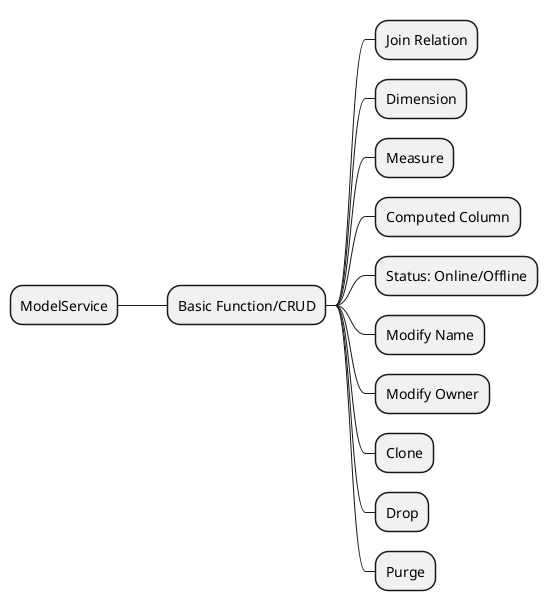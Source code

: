 @startmindmap

* ModelService

** Basic Function/CRUD
*** Join Relation
*** Dimension
*** Measure
*** Computed Column
*** Status: Online/Offline
*** Modify Name
*** Modify Owner

*** Clone
*** Drop
*** Purge



@endmindmap